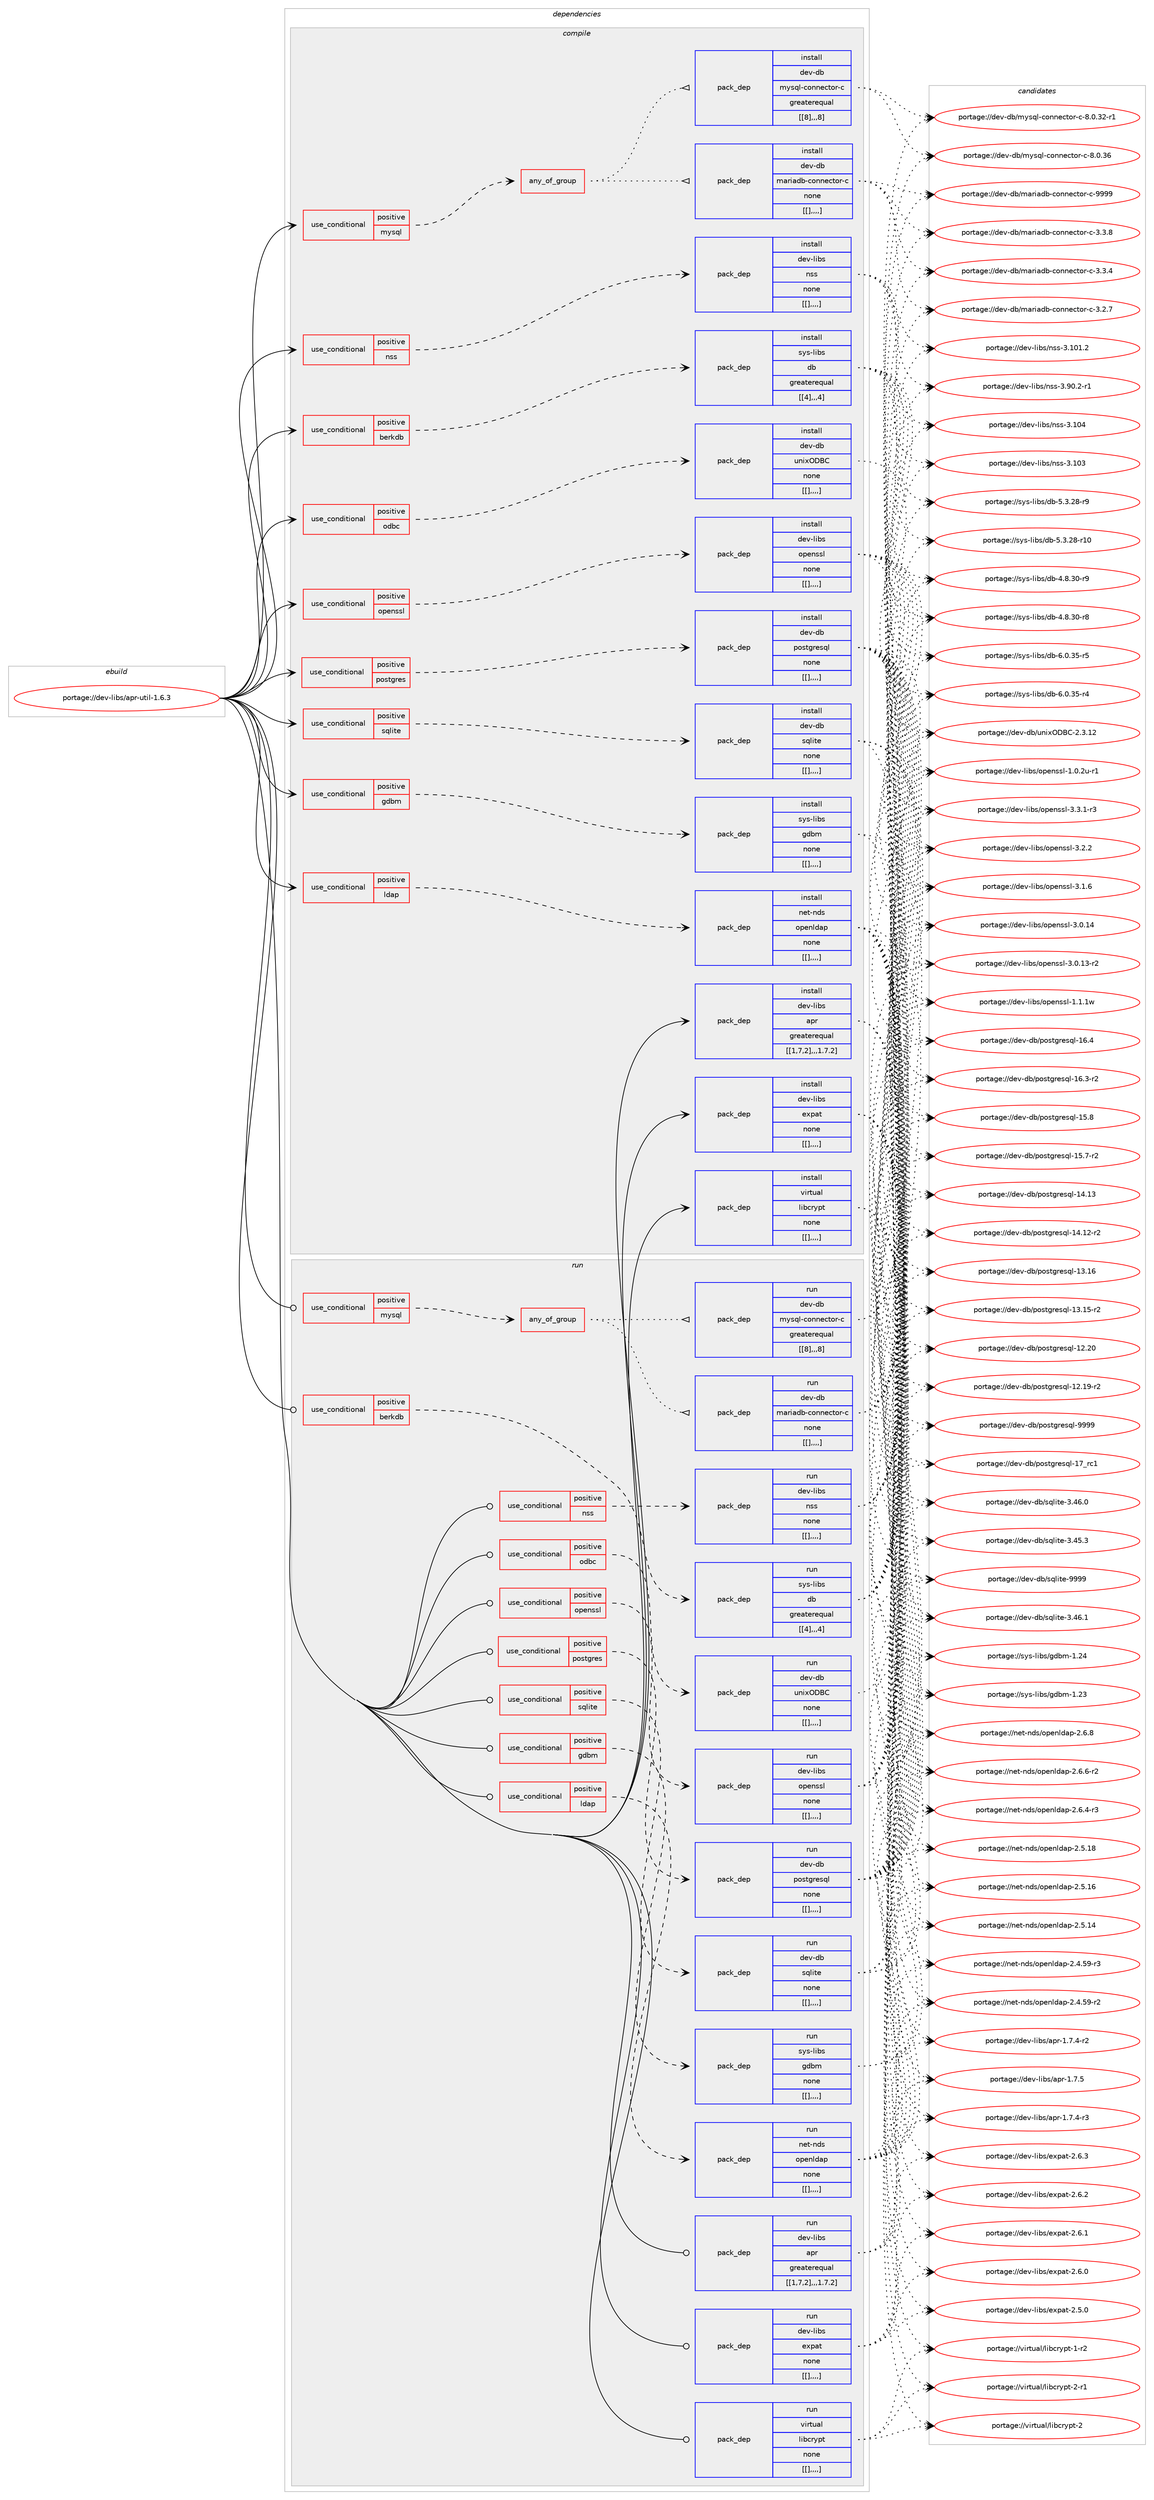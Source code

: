 digraph prolog {

# *************
# Graph options
# *************

newrank=true;
concentrate=true;
compound=true;
graph [rankdir=LR,fontname=Helvetica,fontsize=10,ranksep=1.5];#, ranksep=2.5, nodesep=0.2];
edge  [arrowhead=vee];
node  [fontname=Helvetica,fontsize=10];

# **********
# The ebuild
# **********

subgraph cluster_leftcol {
color=gray;
label=<<i>ebuild</i>>;
id [label="portage://dev-libs/apr-util-1.6.3", color=red, width=4, href="../dev-libs/apr-util-1.6.3.svg"];
}

# ****************
# The dependencies
# ****************

subgraph cluster_midcol {
color=gray;
label=<<i>dependencies</i>>;
subgraph cluster_compile {
fillcolor="#eeeeee";
style=filled;
label=<<i>compile</i>>;
subgraph cond26027 {
dependency106868 [label=<<TABLE BORDER="0" CELLBORDER="1" CELLSPACING="0" CELLPADDING="4"><TR><TD ROWSPAN="3" CELLPADDING="10">use_conditional</TD></TR><TR><TD>positive</TD></TR><TR><TD>berkdb</TD></TR></TABLE>>, shape=none, color=red];
subgraph pack79723 {
dependency106869 [label=<<TABLE BORDER="0" CELLBORDER="1" CELLSPACING="0" CELLPADDING="4" WIDTH="220"><TR><TD ROWSPAN="6" CELLPADDING="30">pack_dep</TD></TR><TR><TD WIDTH="110">install</TD></TR><TR><TD>sys-libs</TD></TR><TR><TD>db</TD></TR><TR><TD>greaterequal</TD></TR><TR><TD>[[4],,,4]</TD></TR></TABLE>>, shape=none, color=blue];
}
dependency106868:e -> dependency106869:w [weight=20,style="dashed",arrowhead="vee"];
}
id:e -> dependency106868:w [weight=20,style="solid",arrowhead="vee"];
subgraph cond26028 {
dependency106870 [label=<<TABLE BORDER="0" CELLBORDER="1" CELLSPACING="0" CELLPADDING="4"><TR><TD ROWSPAN="3" CELLPADDING="10">use_conditional</TD></TR><TR><TD>positive</TD></TR><TR><TD>gdbm</TD></TR></TABLE>>, shape=none, color=red];
subgraph pack79724 {
dependency106871 [label=<<TABLE BORDER="0" CELLBORDER="1" CELLSPACING="0" CELLPADDING="4" WIDTH="220"><TR><TD ROWSPAN="6" CELLPADDING="30">pack_dep</TD></TR><TR><TD WIDTH="110">install</TD></TR><TR><TD>sys-libs</TD></TR><TR><TD>gdbm</TD></TR><TR><TD>none</TD></TR><TR><TD>[[],,,,]</TD></TR></TABLE>>, shape=none, color=blue];
}
dependency106870:e -> dependency106871:w [weight=20,style="dashed",arrowhead="vee"];
}
id:e -> dependency106870:w [weight=20,style="solid",arrowhead="vee"];
subgraph cond26029 {
dependency106872 [label=<<TABLE BORDER="0" CELLBORDER="1" CELLSPACING="0" CELLPADDING="4"><TR><TD ROWSPAN="3" CELLPADDING="10">use_conditional</TD></TR><TR><TD>positive</TD></TR><TR><TD>ldap</TD></TR></TABLE>>, shape=none, color=red];
subgraph pack79725 {
dependency106873 [label=<<TABLE BORDER="0" CELLBORDER="1" CELLSPACING="0" CELLPADDING="4" WIDTH="220"><TR><TD ROWSPAN="6" CELLPADDING="30">pack_dep</TD></TR><TR><TD WIDTH="110">install</TD></TR><TR><TD>net-nds</TD></TR><TR><TD>openldap</TD></TR><TR><TD>none</TD></TR><TR><TD>[[],,,,]</TD></TR></TABLE>>, shape=none, color=blue];
}
dependency106872:e -> dependency106873:w [weight=20,style="dashed",arrowhead="vee"];
}
id:e -> dependency106872:w [weight=20,style="solid",arrowhead="vee"];
subgraph cond26030 {
dependency106874 [label=<<TABLE BORDER="0" CELLBORDER="1" CELLSPACING="0" CELLPADDING="4"><TR><TD ROWSPAN="3" CELLPADDING="10">use_conditional</TD></TR><TR><TD>positive</TD></TR><TR><TD>mysql</TD></TR></TABLE>>, shape=none, color=red];
subgraph any978 {
dependency106875 [label=<<TABLE BORDER="0" CELLBORDER="1" CELLSPACING="0" CELLPADDING="4"><TR><TD CELLPADDING="10">any_of_group</TD></TR></TABLE>>, shape=none, color=red];subgraph pack79726 {
dependency106876 [label=<<TABLE BORDER="0" CELLBORDER="1" CELLSPACING="0" CELLPADDING="4" WIDTH="220"><TR><TD ROWSPAN="6" CELLPADDING="30">pack_dep</TD></TR><TR><TD WIDTH="110">install</TD></TR><TR><TD>dev-db</TD></TR><TR><TD>mariadb-connector-c</TD></TR><TR><TD>none</TD></TR><TR><TD>[[],,,,]</TD></TR></TABLE>>, shape=none, color=blue];
}
dependency106875:e -> dependency106876:w [weight=20,style="dotted",arrowhead="oinv"];
subgraph pack79727 {
dependency106877 [label=<<TABLE BORDER="0" CELLBORDER="1" CELLSPACING="0" CELLPADDING="4" WIDTH="220"><TR><TD ROWSPAN="6" CELLPADDING="30">pack_dep</TD></TR><TR><TD WIDTH="110">install</TD></TR><TR><TD>dev-db</TD></TR><TR><TD>mysql-connector-c</TD></TR><TR><TD>greaterequal</TD></TR><TR><TD>[[8],,,8]</TD></TR></TABLE>>, shape=none, color=blue];
}
dependency106875:e -> dependency106877:w [weight=20,style="dotted",arrowhead="oinv"];
}
dependency106874:e -> dependency106875:w [weight=20,style="dashed",arrowhead="vee"];
}
id:e -> dependency106874:w [weight=20,style="solid",arrowhead="vee"];
subgraph cond26031 {
dependency106878 [label=<<TABLE BORDER="0" CELLBORDER="1" CELLSPACING="0" CELLPADDING="4"><TR><TD ROWSPAN="3" CELLPADDING="10">use_conditional</TD></TR><TR><TD>positive</TD></TR><TR><TD>nss</TD></TR></TABLE>>, shape=none, color=red];
subgraph pack79728 {
dependency106879 [label=<<TABLE BORDER="0" CELLBORDER="1" CELLSPACING="0" CELLPADDING="4" WIDTH="220"><TR><TD ROWSPAN="6" CELLPADDING="30">pack_dep</TD></TR><TR><TD WIDTH="110">install</TD></TR><TR><TD>dev-libs</TD></TR><TR><TD>nss</TD></TR><TR><TD>none</TD></TR><TR><TD>[[],,,,]</TD></TR></TABLE>>, shape=none, color=blue];
}
dependency106878:e -> dependency106879:w [weight=20,style="dashed",arrowhead="vee"];
}
id:e -> dependency106878:w [weight=20,style="solid",arrowhead="vee"];
subgraph cond26032 {
dependency106880 [label=<<TABLE BORDER="0" CELLBORDER="1" CELLSPACING="0" CELLPADDING="4"><TR><TD ROWSPAN="3" CELLPADDING="10">use_conditional</TD></TR><TR><TD>positive</TD></TR><TR><TD>odbc</TD></TR></TABLE>>, shape=none, color=red];
subgraph pack79729 {
dependency106881 [label=<<TABLE BORDER="0" CELLBORDER="1" CELLSPACING="0" CELLPADDING="4" WIDTH="220"><TR><TD ROWSPAN="6" CELLPADDING="30">pack_dep</TD></TR><TR><TD WIDTH="110">install</TD></TR><TR><TD>dev-db</TD></TR><TR><TD>unixODBC</TD></TR><TR><TD>none</TD></TR><TR><TD>[[],,,,]</TD></TR></TABLE>>, shape=none, color=blue];
}
dependency106880:e -> dependency106881:w [weight=20,style="dashed",arrowhead="vee"];
}
id:e -> dependency106880:w [weight=20,style="solid",arrowhead="vee"];
subgraph cond26033 {
dependency106882 [label=<<TABLE BORDER="0" CELLBORDER="1" CELLSPACING="0" CELLPADDING="4"><TR><TD ROWSPAN="3" CELLPADDING="10">use_conditional</TD></TR><TR><TD>positive</TD></TR><TR><TD>openssl</TD></TR></TABLE>>, shape=none, color=red];
subgraph pack79730 {
dependency106883 [label=<<TABLE BORDER="0" CELLBORDER="1" CELLSPACING="0" CELLPADDING="4" WIDTH="220"><TR><TD ROWSPAN="6" CELLPADDING="30">pack_dep</TD></TR><TR><TD WIDTH="110">install</TD></TR><TR><TD>dev-libs</TD></TR><TR><TD>openssl</TD></TR><TR><TD>none</TD></TR><TR><TD>[[],,,,]</TD></TR></TABLE>>, shape=none, color=blue];
}
dependency106882:e -> dependency106883:w [weight=20,style="dashed",arrowhead="vee"];
}
id:e -> dependency106882:w [weight=20,style="solid",arrowhead="vee"];
subgraph cond26034 {
dependency106884 [label=<<TABLE BORDER="0" CELLBORDER="1" CELLSPACING="0" CELLPADDING="4"><TR><TD ROWSPAN="3" CELLPADDING="10">use_conditional</TD></TR><TR><TD>positive</TD></TR><TR><TD>postgres</TD></TR></TABLE>>, shape=none, color=red];
subgraph pack79731 {
dependency106885 [label=<<TABLE BORDER="0" CELLBORDER="1" CELLSPACING="0" CELLPADDING="4" WIDTH="220"><TR><TD ROWSPAN="6" CELLPADDING="30">pack_dep</TD></TR><TR><TD WIDTH="110">install</TD></TR><TR><TD>dev-db</TD></TR><TR><TD>postgresql</TD></TR><TR><TD>none</TD></TR><TR><TD>[[],,,,]</TD></TR></TABLE>>, shape=none, color=blue];
}
dependency106884:e -> dependency106885:w [weight=20,style="dashed",arrowhead="vee"];
}
id:e -> dependency106884:w [weight=20,style="solid",arrowhead="vee"];
subgraph cond26035 {
dependency106886 [label=<<TABLE BORDER="0" CELLBORDER="1" CELLSPACING="0" CELLPADDING="4"><TR><TD ROWSPAN="3" CELLPADDING="10">use_conditional</TD></TR><TR><TD>positive</TD></TR><TR><TD>sqlite</TD></TR></TABLE>>, shape=none, color=red];
subgraph pack79732 {
dependency106887 [label=<<TABLE BORDER="0" CELLBORDER="1" CELLSPACING="0" CELLPADDING="4" WIDTH="220"><TR><TD ROWSPAN="6" CELLPADDING="30">pack_dep</TD></TR><TR><TD WIDTH="110">install</TD></TR><TR><TD>dev-db</TD></TR><TR><TD>sqlite</TD></TR><TR><TD>none</TD></TR><TR><TD>[[],,,,]</TD></TR></TABLE>>, shape=none, color=blue];
}
dependency106886:e -> dependency106887:w [weight=20,style="dashed",arrowhead="vee"];
}
id:e -> dependency106886:w [weight=20,style="solid",arrowhead="vee"];
subgraph pack79733 {
dependency106888 [label=<<TABLE BORDER="0" CELLBORDER="1" CELLSPACING="0" CELLPADDING="4" WIDTH="220"><TR><TD ROWSPAN="6" CELLPADDING="30">pack_dep</TD></TR><TR><TD WIDTH="110">install</TD></TR><TR><TD>dev-libs</TD></TR><TR><TD>apr</TD></TR><TR><TD>greaterequal</TD></TR><TR><TD>[[1,7,2],,,1.7.2]</TD></TR></TABLE>>, shape=none, color=blue];
}
id:e -> dependency106888:w [weight=20,style="solid",arrowhead="vee"];
subgraph pack79734 {
dependency106889 [label=<<TABLE BORDER="0" CELLBORDER="1" CELLSPACING="0" CELLPADDING="4" WIDTH="220"><TR><TD ROWSPAN="6" CELLPADDING="30">pack_dep</TD></TR><TR><TD WIDTH="110">install</TD></TR><TR><TD>dev-libs</TD></TR><TR><TD>expat</TD></TR><TR><TD>none</TD></TR><TR><TD>[[],,,,]</TD></TR></TABLE>>, shape=none, color=blue];
}
id:e -> dependency106889:w [weight=20,style="solid",arrowhead="vee"];
subgraph pack79735 {
dependency106890 [label=<<TABLE BORDER="0" CELLBORDER="1" CELLSPACING="0" CELLPADDING="4" WIDTH="220"><TR><TD ROWSPAN="6" CELLPADDING="30">pack_dep</TD></TR><TR><TD WIDTH="110">install</TD></TR><TR><TD>virtual</TD></TR><TR><TD>libcrypt</TD></TR><TR><TD>none</TD></TR><TR><TD>[[],,,,]</TD></TR></TABLE>>, shape=none, color=blue];
}
id:e -> dependency106890:w [weight=20,style="solid",arrowhead="vee"];
}
subgraph cluster_compileandrun {
fillcolor="#eeeeee";
style=filled;
label=<<i>compile and run</i>>;
}
subgraph cluster_run {
fillcolor="#eeeeee";
style=filled;
label=<<i>run</i>>;
subgraph cond26036 {
dependency106891 [label=<<TABLE BORDER="0" CELLBORDER="1" CELLSPACING="0" CELLPADDING="4"><TR><TD ROWSPAN="3" CELLPADDING="10">use_conditional</TD></TR><TR><TD>positive</TD></TR><TR><TD>berkdb</TD></TR></TABLE>>, shape=none, color=red];
subgraph pack79736 {
dependency106892 [label=<<TABLE BORDER="0" CELLBORDER="1" CELLSPACING="0" CELLPADDING="4" WIDTH="220"><TR><TD ROWSPAN="6" CELLPADDING="30">pack_dep</TD></TR><TR><TD WIDTH="110">run</TD></TR><TR><TD>sys-libs</TD></TR><TR><TD>db</TD></TR><TR><TD>greaterequal</TD></TR><TR><TD>[[4],,,4]</TD></TR></TABLE>>, shape=none, color=blue];
}
dependency106891:e -> dependency106892:w [weight=20,style="dashed",arrowhead="vee"];
}
id:e -> dependency106891:w [weight=20,style="solid",arrowhead="odot"];
subgraph cond26037 {
dependency106893 [label=<<TABLE BORDER="0" CELLBORDER="1" CELLSPACING="0" CELLPADDING="4"><TR><TD ROWSPAN="3" CELLPADDING="10">use_conditional</TD></TR><TR><TD>positive</TD></TR><TR><TD>gdbm</TD></TR></TABLE>>, shape=none, color=red];
subgraph pack79737 {
dependency106894 [label=<<TABLE BORDER="0" CELLBORDER="1" CELLSPACING="0" CELLPADDING="4" WIDTH="220"><TR><TD ROWSPAN="6" CELLPADDING="30">pack_dep</TD></TR><TR><TD WIDTH="110">run</TD></TR><TR><TD>sys-libs</TD></TR><TR><TD>gdbm</TD></TR><TR><TD>none</TD></TR><TR><TD>[[],,,,]</TD></TR></TABLE>>, shape=none, color=blue];
}
dependency106893:e -> dependency106894:w [weight=20,style="dashed",arrowhead="vee"];
}
id:e -> dependency106893:w [weight=20,style="solid",arrowhead="odot"];
subgraph cond26038 {
dependency106895 [label=<<TABLE BORDER="0" CELLBORDER="1" CELLSPACING="0" CELLPADDING="4"><TR><TD ROWSPAN="3" CELLPADDING="10">use_conditional</TD></TR><TR><TD>positive</TD></TR><TR><TD>ldap</TD></TR></TABLE>>, shape=none, color=red];
subgraph pack79738 {
dependency106896 [label=<<TABLE BORDER="0" CELLBORDER="1" CELLSPACING="0" CELLPADDING="4" WIDTH="220"><TR><TD ROWSPAN="6" CELLPADDING="30">pack_dep</TD></TR><TR><TD WIDTH="110">run</TD></TR><TR><TD>net-nds</TD></TR><TR><TD>openldap</TD></TR><TR><TD>none</TD></TR><TR><TD>[[],,,,]</TD></TR></TABLE>>, shape=none, color=blue];
}
dependency106895:e -> dependency106896:w [weight=20,style="dashed",arrowhead="vee"];
}
id:e -> dependency106895:w [weight=20,style="solid",arrowhead="odot"];
subgraph cond26039 {
dependency106897 [label=<<TABLE BORDER="0" CELLBORDER="1" CELLSPACING="0" CELLPADDING="4"><TR><TD ROWSPAN="3" CELLPADDING="10">use_conditional</TD></TR><TR><TD>positive</TD></TR><TR><TD>mysql</TD></TR></TABLE>>, shape=none, color=red];
subgraph any979 {
dependency106898 [label=<<TABLE BORDER="0" CELLBORDER="1" CELLSPACING="0" CELLPADDING="4"><TR><TD CELLPADDING="10">any_of_group</TD></TR></TABLE>>, shape=none, color=red];subgraph pack79739 {
dependency106899 [label=<<TABLE BORDER="0" CELLBORDER="1" CELLSPACING="0" CELLPADDING="4" WIDTH="220"><TR><TD ROWSPAN="6" CELLPADDING="30">pack_dep</TD></TR><TR><TD WIDTH="110">run</TD></TR><TR><TD>dev-db</TD></TR><TR><TD>mariadb-connector-c</TD></TR><TR><TD>none</TD></TR><TR><TD>[[],,,,]</TD></TR></TABLE>>, shape=none, color=blue];
}
dependency106898:e -> dependency106899:w [weight=20,style="dotted",arrowhead="oinv"];
subgraph pack79740 {
dependency106900 [label=<<TABLE BORDER="0" CELLBORDER="1" CELLSPACING="0" CELLPADDING="4" WIDTH="220"><TR><TD ROWSPAN="6" CELLPADDING="30">pack_dep</TD></TR><TR><TD WIDTH="110">run</TD></TR><TR><TD>dev-db</TD></TR><TR><TD>mysql-connector-c</TD></TR><TR><TD>greaterequal</TD></TR><TR><TD>[[8],,,8]</TD></TR></TABLE>>, shape=none, color=blue];
}
dependency106898:e -> dependency106900:w [weight=20,style="dotted",arrowhead="oinv"];
}
dependency106897:e -> dependency106898:w [weight=20,style="dashed",arrowhead="vee"];
}
id:e -> dependency106897:w [weight=20,style="solid",arrowhead="odot"];
subgraph cond26040 {
dependency106901 [label=<<TABLE BORDER="0" CELLBORDER="1" CELLSPACING="0" CELLPADDING="4"><TR><TD ROWSPAN="3" CELLPADDING="10">use_conditional</TD></TR><TR><TD>positive</TD></TR><TR><TD>nss</TD></TR></TABLE>>, shape=none, color=red];
subgraph pack79741 {
dependency106902 [label=<<TABLE BORDER="0" CELLBORDER="1" CELLSPACING="0" CELLPADDING="4" WIDTH="220"><TR><TD ROWSPAN="6" CELLPADDING="30">pack_dep</TD></TR><TR><TD WIDTH="110">run</TD></TR><TR><TD>dev-libs</TD></TR><TR><TD>nss</TD></TR><TR><TD>none</TD></TR><TR><TD>[[],,,,]</TD></TR></TABLE>>, shape=none, color=blue];
}
dependency106901:e -> dependency106902:w [weight=20,style="dashed",arrowhead="vee"];
}
id:e -> dependency106901:w [weight=20,style="solid",arrowhead="odot"];
subgraph cond26041 {
dependency106903 [label=<<TABLE BORDER="0" CELLBORDER="1" CELLSPACING="0" CELLPADDING="4"><TR><TD ROWSPAN="3" CELLPADDING="10">use_conditional</TD></TR><TR><TD>positive</TD></TR><TR><TD>odbc</TD></TR></TABLE>>, shape=none, color=red];
subgraph pack79742 {
dependency106904 [label=<<TABLE BORDER="0" CELLBORDER="1" CELLSPACING="0" CELLPADDING="4" WIDTH="220"><TR><TD ROWSPAN="6" CELLPADDING="30">pack_dep</TD></TR><TR><TD WIDTH="110">run</TD></TR><TR><TD>dev-db</TD></TR><TR><TD>unixODBC</TD></TR><TR><TD>none</TD></TR><TR><TD>[[],,,,]</TD></TR></TABLE>>, shape=none, color=blue];
}
dependency106903:e -> dependency106904:w [weight=20,style="dashed",arrowhead="vee"];
}
id:e -> dependency106903:w [weight=20,style="solid",arrowhead="odot"];
subgraph cond26042 {
dependency106905 [label=<<TABLE BORDER="0" CELLBORDER="1" CELLSPACING="0" CELLPADDING="4"><TR><TD ROWSPAN="3" CELLPADDING="10">use_conditional</TD></TR><TR><TD>positive</TD></TR><TR><TD>openssl</TD></TR></TABLE>>, shape=none, color=red];
subgraph pack79743 {
dependency106906 [label=<<TABLE BORDER="0" CELLBORDER="1" CELLSPACING="0" CELLPADDING="4" WIDTH="220"><TR><TD ROWSPAN="6" CELLPADDING="30">pack_dep</TD></TR><TR><TD WIDTH="110">run</TD></TR><TR><TD>dev-libs</TD></TR><TR><TD>openssl</TD></TR><TR><TD>none</TD></TR><TR><TD>[[],,,,]</TD></TR></TABLE>>, shape=none, color=blue];
}
dependency106905:e -> dependency106906:w [weight=20,style="dashed",arrowhead="vee"];
}
id:e -> dependency106905:w [weight=20,style="solid",arrowhead="odot"];
subgraph cond26043 {
dependency106907 [label=<<TABLE BORDER="0" CELLBORDER="1" CELLSPACING="0" CELLPADDING="4"><TR><TD ROWSPAN="3" CELLPADDING="10">use_conditional</TD></TR><TR><TD>positive</TD></TR><TR><TD>postgres</TD></TR></TABLE>>, shape=none, color=red];
subgraph pack79744 {
dependency106908 [label=<<TABLE BORDER="0" CELLBORDER="1" CELLSPACING="0" CELLPADDING="4" WIDTH="220"><TR><TD ROWSPAN="6" CELLPADDING="30">pack_dep</TD></TR><TR><TD WIDTH="110">run</TD></TR><TR><TD>dev-db</TD></TR><TR><TD>postgresql</TD></TR><TR><TD>none</TD></TR><TR><TD>[[],,,,]</TD></TR></TABLE>>, shape=none, color=blue];
}
dependency106907:e -> dependency106908:w [weight=20,style="dashed",arrowhead="vee"];
}
id:e -> dependency106907:w [weight=20,style="solid",arrowhead="odot"];
subgraph cond26044 {
dependency106909 [label=<<TABLE BORDER="0" CELLBORDER="1" CELLSPACING="0" CELLPADDING="4"><TR><TD ROWSPAN="3" CELLPADDING="10">use_conditional</TD></TR><TR><TD>positive</TD></TR><TR><TD>sqlite</TD></TR></TABLE>>, shape=none, color=red];
subgraph pack79745 {
dependency106910 [label=<<TABLE BORDER="0" CELLBORDER="1" CELLSPACING="0" CELLPADDING="4" WIDTH="220"><TR><TD ROWSPAN="6" CELLPADDING="30">pack_dep</TD></TR><TR><TD WIDTH="110">run</TD></TR><TR><TD>dev-db</TD></TR><TR><TD>sqlite</TD></TR><TR><TD>none</TD></TR><TR><TD>[[],,,,]</TD></TR></TABLE>>, shape=none, color=blue];
}
dependency106909:e -> dependency106910:w [weight=20,style="dashed",arrowhead="vee"];
}
id:e -> dependency106909:w [weight=20,style="solid",arrowhead="odot"];
subgraph pack79746 {
dependency106911 [label=<<TABLE BORDER="0" CELLBORDER="1" CELLSPACING="0" CELLPADDING="4" WIDTH="220"><TR><TD ROWSPAN="6" CELLPADDING="30">pack_dep</TD></TR><TR><TD WIDTH="110">run</TD></TR><TR><TD>dev-libs</TD></TR><TR><TD>apr</TD></TR><TR><TD>greaterequal</TD></TR><TR><TD>[[1,7,2],,,1.7.2]</TD></TR></TABLE>>, shape=none, color=blue];
}
id:e -> dependency106911:w [weight=20,style="solid",arrowhead="odot"];
subgraph pack79747 {
dependency106912 [label=<<TABLE BORDER="0" CELLBORDER="1" CELLSPACING="0" CELLPADDING="4" WIDTH="220"><TR><TD ROWSPAN="6" CELLPADDING="30">pack_dep</TD></TR><TR><TD WIDTH="110">run</TD></TR><TR><TD>dev-libs</TD></TR><TR><TD>expat</TD></TR><TR><TD>none</TD></TR><TR><TD>[[],,,,]</TD></TR></TABLE>>, shape=none, color=blue];
}
id:e -> dependency106912:w [weight=20,style="solid",arrowhead="odot"];
subgraph pack79748 {
dependency106913 [label=<<TABLE BORDER="0" CELLBORDER="1" CELLSPACING="0" CELLPADDING="4" WIDTH="220"><TR><TD ROWSPAN="6" CELLPADDING="30">pack_dep</TD></TR><TR><TD WIDTH="110">run</TD></TR><TR><TD>virtual</TD></TR><TR><TD>libcrypt</TD></TR><TR><TD>none</TD></TR><TR><TD>[[],,,,]</TD></TR></TABLE>>, shape=none, color=blue];
}
id:e -> dependency106913:w [weight=20,style="solid",arrowhead="odot"];
}
}

# **************
# The candidates
# **************

subgraph cluster_choices {
rank=same;
color=gray;
label=<<i>candidates</i>>;

subgraph choice79723 {
color=black;
nodesep=1;
choice11512111545108105981154710098455446484651534511453 [label="portage://sys-libs/db-6.0.35-r5", color=red, width=4,href="../sys-libs/db-6.0.35-r5.svg"];
choice11512111545108105981154710098455446484651534511452 [label="portage://sys-libs/db-6.0.35-r4", color=red, width=4,href="../sys-libs/db-6.0.35-r4.svg"];
choice11512111545108105981154710098455346514650564511457 [label="portage://sys-libs/db-5.3.28-r9", color=red, width=4,href="../sys-libs/db-5.3.28-r9.svg"];
choice1151211154510810598115471009845534651465056451144948 [label="portage://sys-libs/db-5.3.28-r10", color=red, width=4,href="../sys-libs/db-5.3.28-r10.svg"];
choice11512111545108105981154710098455246564651484511457 [label="portage://sys-libs/db-4.8.30-r9", color=red, width=4,href="../sys-libs/db-4.8.30-r9.svg"];
choice11512111545108105981154710098455246564651484511456 [label="portage://sys-libs/db-4.8.30-r8", color=red, width=4,href="../sys-libs/db-4.8.30-r8.svg"];
dependency106869:e -> choice11512111545108105981154710098455446484651534511453:w [style=dotted,weight="100"];
dependency106869:e -> choice11512111545108105981154710098455446484651534511452:w [style=dotted,weight="100"];
dependency106869:e -> choice11512111545108105981154710098455346514650564511457:w [style=dotted,weight="100"];
dependency106869:e -> choice1151211154510810598115471009845534651465056451144948:w [style=dotted,weight="100"];
dependency106869:e -> choice11512111545108105981154710098455246564651484511457:w [style=dotted,weight="100"];
dependency106869:e -> choice11512111545108105981154710098455246564651484511456:w [style=dotted,weight="100"];
}
subgraph choice79724 {
color=black;
nodesep=1;
choice115121115451081059811547103100981094549465052 [label="portage://sys-libs/gdbm-1.24", color=red, width=4,href="../sys-libs/gdbm-1.24.svg"];
choice115121115451081059811547103100981094549465051 [label="portage://sys-libs/gdbm-1.23", color=red, width=4,href="../sys-libs/gdbm-1.23.svg"];
dependency106871:e -> choice115121115451081059811547103100981094549465052:w [style=dotted,weight="100"];
dependency106871:e -> choice115121115451081059811547103100981094549465051:w [style=dotted,weight="100"];
}
subgraph choice79725 {
color=black;
nodesep=1;
choice110101116451101001154711111210111010810097112455046544656 [label="portage://net-nds/openldap-2.6.8", color=red, width=4,href="../net-nds/openldap-2.6.8.svg"];
choice1101011164511010011547111112101110108100971124550465446544511450 [label="portage://net-nds/openldap-2.6.6-r2", color=red, width=4,href="../net-nds/openldap-2.6.6-r2.svg"];
choice1101011164511010011547111112101110108100971124550465446524511451 [label="portage://net-nds/openldap-2.6.4-r3", color=red, width=4,href="../net-nds/openldap-2.6.4-r3.svg"];
choice11010111645110100115471111121011101081009711245504653464956 [label="portage://net-nds/openldap-2.5.18", color=red, width=4,href="../net-nds/openldap-2.5.18.svg"];
choice11010111645110100115471111121011101081009711245504653464954 [label="portage://net-nds/openldap-2.5.16", color=red, width=4,href="../net-nds/openldap-2.5.16.svg"];
choice11010111645110100115471111121011101081009711245504653464952 [label="portage://net-nds/openldap-2.5.14", color=red, width=4,href="../net-nds/openldap-2.5.14.svg"];
choice110101116451101001154711111210111010810097112455046524653574511451 [label="portage://net-nds/openldap-2.4.59-r3", color=red, width=4,href="../net-nds/openldap-2.4.59-r3.svg"];
choice110101116451101001154711111210111010810097112455046524653574511450 [label="portage://net-nds/openldap-2.4.59-r2", color=red, width=4,href="../net-nds/openldap-2.4.59-r2.svg"];
dependency106873:e -> choice110101116451101001154711111210111010810097112455046544656:w [style=dotted,weight="100"];
dependency106873:e -> choice1101011164511010011547111112101110108100971124550465446544511450:w [style=dotted,weight="100"];
dependency106873:e -> choice1101011164511010011547111112101110108100971124550465446524511451:w [style=dotted,weight="100"];
dependency106873:e -> choice11010111645110100115471111121011101081009711245504653464956:w [style=dotted,weight="100"];
dependency106873:e -> choice11010111645110100115471111121011101081009711245504653464954:w [style=dotted,weight="100"];
dependency106873:e -> choice11010111645110100115471111121011101081009711245504653464952:w [style=dotted,weight="100"];
dependency106873:e -> choice110101116451101001154711111210111010810097112455046524653574511451:w [style=dotted,weight="100"];
dependency106873:e -> choice110101116451101001154711111210111010810097112455046524653574511450:w [style=dotted,weight="100"];
}
subgraph choice79726 {
color=black;
nodesep=1;
choice10010111845100984710997114105971009845991111101101019911611111445994557575757 [label="portage://dev-db/mariadb-connector-c-9999", color=red, width=4,href="../dev-db/mariadb-connector-c-9999.svg"];
choice1001011184510098471099711410597100984599111110110101991161111144599455146514656 [label="portage://dev-db/mariadb-connector-c-3.3.8", color=red, width=4,href="../dev-db/mariadb-connector-c-3.3.8.svg"];
choice1001011184510098471099711410597100984599111110110101991161111144599455146514652 [label="portage://dev-db/mariadb-connector-c-3.3.4", color=red, width=4,href="../dev-db/mariadb-connector-c-3.3.4.svg"];
choice1001011184510098471099711410597100984599111110110101991161111144599455146504655 [label="portage://dev-db/mariadb-connector-c-3.2.7", color=red, width=4,href="../dev-db/mariadb-connector-c-3.2.7.svg"];
dependency106876:e -> choice10010111845100984710997114105971009845991111101101019911611111445994557575757:w [style=dotted,weight="100"];
dependency106876:e -> choice1001011184510098471099711410597100984599111110110101991161111144599455146514656:w [style=dotted,weight="100"];
dependency106876:e -> choice1001011184510098471099711410597100984599111110110101991161111144599455146514652:w [style=dotted,weight="100"];
dependency106876:e -> choice1001011184510098471099711410597100984599111110110101991161111144599455146504655:w [style=dotted,weight="100"];
}
subgraph choice79727 {
color=black;
nodesep=1;
choice100101118451009847109121115113108459911111011010199116111114459945564648465154 [label="portage://dev-db/mysql-connector-c-8.0.36", color=red, width=4,href="../dev-db/mysql-connector-c-8.0.36.svg"];
choice1001011184510098471091211151131084599111110110101991161111144599455646484651504511449 [label="portage://dev-db/mysql-connector-c-8.0.32-r1", color=red, width=4,href="../dev-db/mysql-connector-c-8.0.32-r1.svg"];
dependency106877:e -> choice100101118451009847109121115113108459911111011010199116111114459945564648465154:w [style=dotted,weight="100"];
dependency106877:e -> choice1001011184510098471091211151131084599111110110101991161111144599455646484651504511449:w [style=dotted,weight="100"];
}
subgraph choice79728 {
color=black;
nodesep=1;
choice100101118451081059811547110115115455146494852 [label="portage://dev-libs/nss-3.104", color=red, width=4,href="../dev-libs/nss-3.104.svg"];
choice100101118451081059811547110115115455146494851 [label="portage://dev-libs/nss-3.103", color=red, width=4,href="../dev-libs/nss-3.103.svg"];
choice1001011184510810598115471101151154551464948494650 [label="portage://dev-libs/nss-3.101.2", color=red, width=4,href="../dev-libs/nss-3.101.2.svg"];
choice100101118451081059811547110115115455146574846504511449 [label="portage://dev-libs/nss-3.90.2-r1", color=red, width=4,href="../dev-libs/nss-3.90.2-r1.svg"];
dependency106879:e -> choice100101118451081059811547110115115455146494852:w [style=dotted,weight="100"];
dependency106879:e -> choice100101118451081059811547110115115455146494851:w [style=dotted,weight="100"];
dependency106879:e -> choice1001011184510810598115471101151154551464948494650:w [style=dotted,weight="100"];
dependency106879:e -> choice100101118451081059811547110115115455146574846504511449:w [style=dotted,weight="100"];
}
subgraph choice79729 {
color=black;
nodesep=1;
choice1001011184510098471171101051207968666745504651464950 [label="portage://dev-db/unixODBC-2.3.12", color=red, width=4,href="../dev-db/unixODBC-2.3.12.svg"];
dependency106881:e -> choice1001011184510098471171101051207968666745504651464950:w [style=dotted,weight="100"];
}
subgraph choice79730 {
color=black;
nodesep=1;
choice1001011184510810598115471111121011101151151084551465146494511451 [label="portage://dev-libs/openssl-3.3.1-r3", color=red, width=4,href="../dev-libs/openssl-3.3.1-r3.svg"];
choice100101118451081059811547111112101110115115108455146504650 [label="portage://dev-libs/openssl-3.2.2", color=red, width=4,href="../dev-libs/openssl-3.2.2.svg"];
choice100101118451081059811547111112101110115115108455146494654 [label="portage://dev-libs/openssl-3.1.6", color=red, width=4,href="../dev-libs/openssl-3.1.6.svg"];
choice10010111845108105981154711111210111011511510845514648464952 [label="portage://dev-libs/openssl-3.0.14", color=red, width=4,href="../dev-libs/openssl-3.0.14.svg"];
choice100101118451081059811547111112101110115115108455146484649514511450 [label="portage://dev-libs/openssl-3.0.13-r2", color=red, width=4,href="../dev-libs/openssl-3.0.13-r2.svg"];
choice100101118451081059811547111112101110115115108454946494649119 [label="portage://dev-libs/openssl-1.1.1w", color=red, width=4,href="../dev-libs/openssl-1.1.1w.svg"];
choice1001011184510810598115471111121011101151151084549464846501174511449 [label="portage://dev-libs/openssl-1.0.2u-r1", color=red, width=4,href="../dev-libs/openssl-1.0.2u-r1.svg"];
dependency106883:e -> choice1001011184510810598115471111121011101151151084551465146494511451:w [style=dotted,weight="100"];
dependency106883:e -> choice100101118451081059811547111112101110115115108455146504650:w [style=dotted,weight="100"];
dependency106883:e -> choice100101118451081059811547111112101110115115108455146494654:w [style=dotted,weight="100"];
dependency106883:e -> choice10010111845108105981154711111210111011511510845514648464952:w [style=dotted,weight="100"];
dependency106883:e -> choice100101118451081059811547111112101110115115108455146484649514511450:w [style=dotted,weight="100"];
dependency106883:e -> choice100101118451081059811547111112101110115115108454946494649119:w [style=dotted,weight="100"];
dependency106883:e -> choice1001011184510810598115471111121011101151151084549464846501174511449:w [style=dotted,weight="100"];
}
subgraph choice79731 {
color=black;
nodesep=1;
choice1001011184510098471121111151161031141011151131084557575757 [label="portage://dev-db/postgresql-9999", color=red, width=4,href="../dev-db/postgresql-9999.svg"];
choice100101118451009847112111115116103114101115113108454955951149949 [label="portage://dev-db/postgresql-17_rc1", color=red, width=4,href="../dev-db/postgresql-17_rc1.svg"];
choice1001011184510098471121111151161031141011151131084549544652 [label="portage://dev-db/postgresql-16.4", color=red, width=4,href="../dev-db/postgresql-16.4.svg"];
choice10010111845100984711211111511610311410111511310845495446514511450 [label="portage://dev-db/postgresql-16.3-r2", color=red, width=4,href="../dev-db/postgresql-16.3-r2.svg"];
choice1001011184510098471121111151161031141011151131084549534656 [label="portage://dev-db/postgresql-15.8", color=red, width=4,href="../dev-db/postgresql-15.8.svg"];
choice10010111845100984711211111511610311410111511310845495346554511450 [label="portage://dev-db/postgresql-15.7-r2", color=red, width=4,href="../dev-db/postgresql-15.7-r2.svg"];
choice100101118451009847112111115116103114101115113108454952464951 [label="portage://dev-db/postgresql-14.13", color=red, width=4,href="../dev-db/postgresql-14.13.svg"];
choice1001011184510098471121111151161031141011151131084549524649504511450 [label="portage://dev-db/postgresql-14.12-r2", color=red, width=4,href="../dev-db/postgresql-14.12-r2.svg"];
choice100101118451009847112111115116103114101115113108454951464954 [label="portage://dev-db/postgresql-13.16", color=red, width=4,href="../dev-db/postgresql-13.16.svg"];
choice1001011184510098471121111151161031141011151131084549514649534511450 [label="portage://dev-db/postgresql-13.15-r2", color=red, width=4,href="../dev-db/postgresql-13.15-r2.svg"];
choice100101118451009847112111115116103114101115113108454950465048 [label="portage://dev-db/postgresql-12.20", color=red, width=4,href="../dev-db/postgresql-12.20.svg"];
choice1001011184510098471121111151161031141011151131084549504649574511450 [label="portage://dev-db/postgresql-12.19-r2", color=red, width=4,href="../dev-db/postgresql-12.19-r2.svg"];
dependency106885:e -> choice1001011184510098471121111151161031141011151131084557575757:w [style=dotted,weight="100"];
dependency106885:e -> choice100101118451009847112111115116103114101115113108454955951149949:w [style=dotted,weight="100"];
dependency106885:e -> choice1001011184510098471121111151161031141011151131084549544652:w [style=dotted,weight="100"];
dependency106885:e -> choice10010111845100984711211111511610311410111511310845495446514511450:w [style=dotted,weight="100"];
dependency106885:e -> choice1001011184510098471121111151161031141011151131084549534656:w [style=dotted,weight="100"];
dependency106885:e -> choice10010111845100984711211111511610311410111511310845495346554511450:w [style=dotted,weight="100"];
dependency106885:e -> choice100101118451009847112111115116103114101115113108454952464951:w [style=dotted,weight="100"];
dependency106885:e -> choice1001011184510098471121111151161031141011151131084549524649504511450:w [style=dotted,weight="100"];
dependency106885:e -> choice100101118451009847112111115116103114101115113108454951464954:w [style=dotted,weight="100"];
dependency106885:e -> choice1001011184510098471121111151161031141011151131084549514649534511450:w [style=dotted,weight="100"];
dependency106885:e -> choice100101118451009847112111115116103114101115113108454950465048:w [style=dotted,weight="100"];
dependency106885:e -> choice1001011184510098471121111151161031141011151131084549504649574511450:w [style=dotted,weight="100"];
}
subgraph choice79732 {
color=black;
nodesep=1;
choice1001011184510098471151131081051161014557575757 [label="portage://dev-db/sqlite-9999", color=red, width=4,href="../dev-db/sqlite-9999.svg"];
choice10010111845100984711511310810511610145514652544649 [label="portage://dev-db/sqlite-3.46.1", color=red, width=4,href="../dev-db/sqlite-3.46.1.svg"];
choice10010111845100984711511310810511610145514652544648 [label="portage://dev-db/sqlite-3.46.0", color=red, width=4,href="../dev-db/sqlite-3.46.0.svg"];
choice10010111845100984711511310810511610145514652534651 [label="portage://dev-db/sqlite-3.45.3", color=red, width=4,href="../dev-db/sqlite-3.45.3.svg"];
dependency106887:e -> choice1001011184510098471151131081051161014557575757:w [style=dotted,weight="100"];
dependency106887:e -> choice10010111845100984711511310810511610145514652544649:w [style=dotted,weight="100"];
dependency106887:e -> choice10010111845100984711511310810511610145514652544648:w [style=dotted,weight="100"];
dependency106887:e -> choice10010111845100984711511310810511610145514652534651:w [style=dotted,weight="100"];
}
subgraph choice79733 {
color=black;
nodesep=1;
choice10010111845108105981154797112114454946554653 [label="portage://dev-libs/apr-1.7.5", color=red, width=4,href="../dev-libs/apr-1.7.5.svg"];
choice100101118451081059811547971121144549465546524511451 [label="portage://dev-libs/apr-1.7.4-r3", color=red, width=4,href="../dev-libs/apr-1.7.4-r3.svg"];
choice100101118451081059811547971121144549465546524511450 [label="portage://dev-libs/apr-1.7.4-r2", color=red, width=4,href="../dev-libs/apr-1.7.4-r2.svg"];
dependency106888:e -> choice10010111845108105981154797112114454946554653:w [style=dotted,weight="100"];
dependency106888:e -> choice100101118451081059811547971121144549465546524511451:w [style=dotted,weight="100"];
dependency106888:e -> choice100101118451081059811547971121144549465546524511450:w [style=dotted,weight="100"];
}
subgraph choice79734 {
color=black;
nodesep=1;
choice10010111845108105981154710112011297116455046544651 [label="portage://dev-libs/expat-2.6.3", color=red, width=4,href="../dev-libs/expat-2.6.3.svg"];
choice10010111845108105981154710112011297116455046544650 [label="portage://dev-libs/expat-2.6.2", color=red, width=4,href="../dev-libs/expat-2.6.2.svg"];
choice10010111845108105981154710112011297116455046544649 [label="portage://dev-libs/expat-2.6.1", color=red, width=4,href="../dev-libs/expat-2.6.1.svg"];
choice10010111845108105981154710112011297116455046544648 [label="portage://dev-libs/expat-2.6.0", color=red, width=4,href="../dev-libs/expat-2.6.0.svg"];
choice10010111845108105981154710112011297116455046534648 [label="portage://dev-libs/expat-2.5.0", color=red, width=4,href="../dev-libs/expat-2.5.0.svg"];
dependency106889:e -> choice10010111845108105981154710112011297116455046544651:w [style=dotted,weight="100"];
dependency106889:e -> choice10010111845108105981154710112011297116455046544650:w [style=dotted,weight="100"];
dependency106889:e -> choice10010111845108105981154710112011297116455046544649:w [style=dotted,weight="100"];
dependency106889:e -> choice10010111845108105981154710112011297116455046544648:w [style=dotted,weight="100"];
dependency106889:e -> choice10010111845108105981154710112011297116455046534648:w [style=dotted,weight="100"];
}
subgraph choice79735 {
color=black;
nodesep=1;
choice1181051141161179710847108105989911412111211645504511449 [label="portage://virtual/libcrypt-2-r1", color=red, width=4,href="../virtual/libcrypt-2-r1.svg"];
choice118105114116117971084710810598991141211121164550 [label="portage://virtual/libcrypt-2", color=red, width=4,href="../virtual/libcrypt-2.svg"];
choice1181051141161179710847108105989911412111211645494511450 [label="portage://virtual/libcrypt-1-r2", color=red, width=4,href="../virtual/libcrypt-1-r2.svg"];
dependency106890:e -> choice1181051141161179710847108105989911412111211645504511449:w [style=dotted,weight="100"];
dependency106890:e -> choice118105114116117971084710810598991141211121164550:w [style=dotted,weight="100"];
dependency106890:e -> choice1181051141161179710847108105989911412111211645494511450:w [style=dotted,weight="100"];
}
subgraph choice79736 {
color=black;
nodesep=1;
choice11512111545108105981154710098455446484651534511453 [label="portage://sys-libs/db-6.0.35-r5", color=red, width=4,href="../sys-libs/db-6.0.35-r5.svg"];
choice11512111545108105981154710098455446484651534511452 [label="portage://sys-libs/db-6.0.35-r4", color=red, width=4,href="../sys-libs/db-6.0.35-r4.svg"];
choice11512111545108105981154710098455346514650564511457 [label="portage://sys-libs/db-5.3.28-r9", color=red, width=4,href="../sys-libs/db-5.3.28-r9.svg"];
choice1151211154510810598115471009845534651465056451144948 [label="portage://sys-libs/db-5.3.28-r10", color=red, width=4,href="../sys-libs/db-5.3.28-r10.svg"];
choice11512111545108105981154710098455246564651484511457 [label="portage://sys-libs/db-4.8.30-r9", color=red, width=4,href="../sys-libs/db-4.8.30-r9.svg"];
choice11512111545108105981154710098455246564651484511456 [label="portage://sys-libs/db-4.8.30-r8", color=red, width=4,href="../sys-libs/db-4.8.30-r8.svg"];
dependency106892:e -> choice11512111545108105981154710098455446484651534511453:w [style=dotted,weight="100"];
dependency106892:e -> choice11512111545108105981154710098455446484651534511452:w [style=dotted,weight="100"];
dependency106892:e -> choice11512111545108105981154710098455346514650564511457:w [style=dotted,weight="100"];
dependency106892:e -> choice1151211154510810598115471009845534651465056451144948:w [style=dotted,weight="100"];
dependency106892:e -> choice11512111545108105981154710098455246564651484511457:w [style=dotted,weight="100"];
dependency106892:e -> choice11512111545108105981154710098455246564651484511456:w [style=dotted,weight="100"];
}
subgraph choice79737 {
color=black;
nodesep=1;
choice115121115451081059811547103100981094549465052 [label="portage://sys-libs/gdbm-1.24", color=red, width=4,href="../sys-libs/gdbm-1.24.svg"];
choice115121115451081059811547103100981094549465051 [label="portage://sys-libs/gdbm-1.23", color=red, width=4,href="../sys-libs/gdbm-1.23.svg"];
dependency106894:e -> choice115121115451081059811547103100981094549465052:w [style=dotted,weight="100"];
dependency106894:e -> choice115121115451081059811547103100981094549465051:w [style=dotted,weight="100"];
}
subgraph choice79738 {
color=black;
nodesep=1;
choice110101116451101001154711111210111010810097112455046544656 [label="portage://net-nds/openldap-2.6.8", color=red, width=4,href="../net-nds/openldap-2.6.8.svg"];
choice1101011164511010011547111112101110108100971124550465446544511450 [label="portage://net-nds/openldap-2.6.6-r2", color=red, width=4,href="../net-nds/openldap-2.6.6-r2.svg"];
choice1101011164511010011547111112101110108100971124550465446524511451 [label="portage://net-nds/openldap-2.6.4-r3", color=red, width=4,href="../net-nds/openldap-2.6.4-r3.svg"];
choice11010111645110100115471111121011101081009711245504653464956 [label="portage://net-nds/openldap-2.5.18", color=red, width=4,href="../net-nds/openldap-2.5.18.svg"];
choice11010111645110100115471111121011101081009711245504653464954 [label="portage://net-nds/openldap-2.5.16", color=red, width=4,href="../net-nds/openldap-2.5.16.svg"];
choice11010111645110100115471111121011101081009711245504653464952 [label="portage://net-nds/openldap-2.5.14", color=red, width=4,href="../net-nds/openldap-2.5.14.svg"];
choice110101116451101001154711111210111010810097112455046524653574511451 [label="portage://net-nds/openldap-2.4.59-r3", color=red, width=4,href="../net-nds/openldap-2.4.59-r3.svg"];
choice110101116451101001154711111210111010810097112455046524653574511450 [label="portage://net-nds/openldap-2.4.59-r2", color=red, width=4,href="../net-nds/openldap-2.4.59-r2.svg"];
dependency106896:e -> choice110101116451101001154711111210111010810097112455046544656:w [style=dotted,weight="100"];
dependency106896:e -> choice1101011164511010011547111112101110108100971124550465446544511450:w [style=dotted,weight="100"];
dependency106896:e -> choice1101011164511010011547111112101110108100971124550465446524511451:w [style=dotted,weight="100"];
dependency106896:e -> choice11010111645110100115471111121011101081009711245504653464956:w [style=dotted,weight="100"];
dependency106896:e -> choice11010111645110100115471111121011101081009711245504653464954:w [style=dotted,weight="100"];
dependency106896:e -> choice11010111645110100115471111121011101081009711245504653464952:w [style=dotted,weight="100"];
dependency106896:e -> choice110101116451101001154711111210111010810097112455046524653574511451:w [style=dotted,weight="100"];
dependency106896:e -> choice110101116451101001154711111210111010810097112455046524653574511450:w [style=dotted,weight="100"];
}
subgraph choice79739 {
color=black;
nodesep=1;
choice10010111845100984710997114105971009845991111101101019911611111445994557575757 [label="portage://dev-db/mariadb-connector-c-9999", color=red, width=4,href="../dev-db/mariadb-connector-c-9999.svg"];
choice1001011184510098471099711410597100984599111110110101991161111144599455146514656 [label="portage://dev-db/mariadb-connector-c-3.3.8", color=red, width=4,href="../dev-db/mariadb-connector-c-3.3.8.svg"];
choice1001011184510098471099711410597100984599111110110101991161111144599455146514652 [label="portage://dev-db/mariadb-connector-c-3.3.4", color=red, width=4,href="../dev-db/mariadb-connector-c-3.3.4.svg"];
choice1001011184510098471099711410597100984599111110110101991161111144599455146504655 [label="portage://dev-db/mariadb-connector-c-3.2.7", color=red, width=4,href="../dev-db/mariadb-connector-c-3.2.7.svg"];
dependency106899:e -> choice10010111845100984710997114105971009845991111101101019911611111445994557575757:w [style=dotted,weight="100"];
dependency106899:e -> choice1001011184510098471099711410597100984599111110110101991161111144599455146514656:w [style=dotted,weight="100"];
dependency106899:e -> choice1001011184510098471099711410597100984599111110110101991161111144599455146514652:w [style=dotted,weight="100"];
dependency106899:e -> choice1001011184510098471099711410597100984599111110110101991161111144599455146504655:w [style=dotted,weight="100"];
}
subgraph choice79740 {
color=black;
nodesep=1;
choice100101118451009847109121115113108459911111011010199116111114459945564648465154 [label="portage://dev-db/mysql-connector-c-8.0.36", color=red, width=4,href="../dev-db/mysql-connector-c-8.0.36.svg"];
choice1001011184510098471091211151131084599111110110101991161111144599455646484651504511449 [label="portage://dev-db/mysql-connector-c-8.0.32-r1", color=red, width=4,href="../dev-db/mysql-connector-c-8.0.32-r1.svg"];
dependency106900:e -> choice100101118451009847109121115113108459911111011010199116111114459945564648465154:w [style=dotted,weight="100"];
dependency106900:e -> choice1001011184510098471091211151131084599111110110101991161111144599455646484651504511449:w [style=dotted,weight="100"];
}
subgraph choice79741 {
color=black;
nodesep=1;
choice100101118451081059811547110115115455146494852 [label="portage://dev-libs/nss-3.104", color=red, width=4,href="../dev-libs/nss-3.104.svg"];
choice100101118451081059811547110115115455146494851 [label="portage://dev-libs/nss-3.103", color=red, width=4,href="../dev-libs/nss-3.103.svg"];
choice1001011184510810598115471101151154551464948494650 [label="portage://dev-libs/nss-3.101.2", color=red, width=4,href="../dev-libs/nss-3.101.2.svg"];
choice100101118451081059811547110115115455146574846504511449 [label="portage://dev-libs/nss-3.90.2-r1", color=red, width=4,href="../dev-libs/nss-3.90.2-r1.svg"];
dependency106902:e -> choice100101118451081059811547110115115455146494852:w [style=dotted,weight="100"];
dependency106902:e -> choice100101118451081059811547110115115455146494851:w [style=dotted,weight="100"];
dependency106902:e -> choice1001011184510810598115471101151154551464948494650:w [style=dotted,weight="100"];
dependency106902:e -> choice100101118451081059811547110115115455146574846504511449:w [style=dotted,weight="100"];
}
subgraph choice79742 {
color=black;
nodesep=1;
choice1001011184510098471171101051207968666745504651464950 [label="portage://dev-db/unixODBC-2.3.12", color=red, width=4,href="../dev-db/unixODBC-2.3.12.svg"];
dependency106904:e -> choice1001011184510098471171101051207968666745504651464950:w [style=dotted,weight="100"];
}
subgraph choice79743 {
color=black;
nodesep=1;
choice1001011184510810598115471111121011101151151084551465146494511451 [label="portage://dev-libs/openssl-3.3.1-r3", color=red, width=4,href="../dev-libs/openssl-3.3.1-r3.svg"];
choice100101118451081059811547111112101110115115108455146504650 [label="portage://dev-libs/openssl-3.2.2", color=red, width=4,href="../dev-libs/openssl-3.2.2.svg"];
choice100101118451081059811547111112101110115115108455146494654 [label="portage://dev-libs/openssl-3.1.6", color=red, width=4,href="../dev-libs/openssl-3.1.6.svg"];
choice10010111845108105981154711111210111011511510845514648464952 [label="portage://dev-libs/openssl-3.0.14", color=red, width=4,href="../dev-libs/openssl-3.0.14.svg"];
choice100101118451081059811547111112101110115115108455146484649514511450 [label="portage://dev-libs/openssl-3.0.13-r2", color=red, width=4,href="../dev-libs/openssl-3.0.13-r2.svg"];
choice100101118451081059811547111112101110115115108454946494649119 [label="portage://dev-libs/openssl-1.1.1w", color=red, width=4,href="../dev-libs/openssl-1.1.1w.svg"];
choice1001011184510810598115471111121011101151151084549464846501174511449 [label="portage://dev-libs/openssl-1.0.2u-r1", color=red, width=4,href="../dev-libs/openssl-1.0.2u-r1.svg"];
dependency106906:e -> choice1001011184510810598115471111121011101151151084551465146494511451:w [style=dotted,weight="100"];
dependency106906:e -> choice100101118451081059811547111112101110115115108455146504650:w [style=dotted,weight="100"];
dependency106906:e -> choice100101118451081059811547111112101110115115108455146494654:w [style=dotted,weight="100"];
dependency106906:e -> choice10010111845108105981154711111210111011511510845514648464952:w [style=dotted,weight="100"];
dependency106906:e -> choice100101118451081059811547111112101110115115108455146484649514511450:w [style=dotted,weight="100"];
dependency106906:e -> choice100101118451081059811547111112101110115115108454946494649119:w [style=dotted,weight="100"];
dependency106906:e -> choice1001011184510810598115471111121011101151151084549464846501174511449:w [style=dotted,weight="100"];
}
subgraph choice79744 {
color=black;
nodesep=1;
choice1001011184510098471121111151161031141011151131084557575757 [label="portage://dev-db/postgresql-9999", color=red, width=4,href="../dev-db/postgresql-9999.svg"];
choice100101118451009847112111115116103114101115113108454955951149949 [label="portage://dev-db/postgresql-17_rc1", color=red, width=4,href="../dev-db/postgresql-17_rc1.svg"];
choice1001011184510098471121111151161031141011151131084549544652 [label="portage://dev-db/postgresql-16.4", color=red, width=4,href="../dev-db/postgresql-16.4.svg"];
choice10010111845100984711211111511610311410111511310845495446514511450 [label="portage://dev-db/postgresql-16.3-r2", color=red, width=4,href="../dev-db/postgresql-16.3-r2.svg"];
choice1001011184510098471121111151161031141011151131084549534656 [label="portage://dev-db/postgresql-15.8", color=red, width=4,href="../dev-db/postgresql-15.8.svg"];
choice10010111845100984711211111511610311410111511310845495346554511450 [label="portage://dev-db/postgresql-15.7-r2", color=red, width=4,href="../dev-db/postgresql-15.7-r2.svg"];
choice100101118451009847112111115116103114101115113108454952464951 [label="portage://dev-db/postgresql-14.13", color=red, width=4,href="../dev-db/postgresql-14.13.svg"];
choice1001011184510098471121111151161031141011151131084549524649504511450 [label="portage://dev-db/postgresql-14.12-r2", color=red, width=4,href="../dev-db/postgresql-14.12-r2.svg"];
choice100101118451009847112111115116103114101115113108454951464954 [label="portage://dev-db/postgresql-13.16", color=red, width=4,href="../dev-db/postgresql-13.16.svg"];
choice1001011184510098471121111151161031141011151131084549514649534511450 [label="portage://dev-db/postgresql-13.15-r2", color=red, width=4,href="../dev-db/postgresql-13.15-r2.svg"];
choice100101118451009847112111115116103114101115113108454950465048 [label="portage://dev-db/postgresql-12.20", color=red, width=4,href="../dev-db/postgresql-12.20.svg"];
choice1001011184510098471121111151161031141011151131084549504649574511450 [label="portage://dev-db/postgresql-12.19-r2", color=red, width=4,href="../dev-db/postgresql-12.19-r2.svg"];
dependency106908:e -> choice1001011184510098471121111151161031141011151131084557575757:w [style=dotted,weight="100"];
dependency106908:e -> choice100101118451009847112111115116103114101115113108454955951149949:w [style=dotted,weight="100"];
dependency106908:e -> choice1001011184510098471121111151161031141011151131084549544652:w [style=dotted,weight="100"];
dependency106908:e -> choice10010111845100984711211111511610311410111511310845495446514511450:w [style=dotted,weight="100"];
dependency106908:e -> choice1001011184510098471121111151161031141011151131084549534656:w [style=dotted,weight="100"];
dependency106908:e -> choice10010111845100984711211111511610311410111511310845495346554511450:w [style=dotted,weight="100"];
dependency106908:e -> choice100101118451009847112111115116103114101115113108454952464951:w [style=dotted,weight="100"];
dependency106908:e -> choice1001011184510098471121111151161031141011151131084549524649504511450:w [style=dotted,weight="100"];
dependency106908:e -> choice100101118451009847112111115116103114101115113108454951464954:w [style=dotted,weight="100"];
dependency106908:e -> choice1001011184510098471121111151161031141011151131084549514649534511450:w [style=dotted,weight="100"];
dependency106908:e -> choice100101118451009847112111115116103114101115113108454950465048:w [style=dotted,weight="100"];
dependency106908:e -> choice1001011184510098471121111151161031141011151131084549504649574511450:w [style=dotted,weight="100"];
}
subgraph choice79745 {
color=black;
nodesep=1;
choice1001011184510098471151131081051161014557575757 [label="portage://dev-db/sqlite-9999", color=red, width=4,href="../dev-db/sqlite-9999.svg"];
choice10010111845100984711511310810511610145514652544649 [label="portage://dev-db/sqlite-3.46.1", color=red, width=4,href="../dev-db/sqlite-3.46.1.svg"];
choice10010111845100984711511310810511610145514652544648 [label="portage://dev-db/sqlite-3.46.0", color=red, width=4,href="../dev-db/sqlite-3.46.0.svg"];
choice10010111845100984711511310810511610145514652534651 [label="portage://dev-db/sqlite-3.45.3", color=red, width=4,href="../dev-db/sqlite-3.45.3.svg"];
dependency106910:e -> choice1001011184510098471151131081051161014557575757:w [style=dotted,weight="100"];
dependency106910:e -> choice10010111845100984711511310810511610145514652544649:w [style=dotted,weight="100"];
dependency106910:e -> choice10010111845100984711511310810511610145514652544648:w [style=dotted,weight="100"];
dependency106910:e -> choice10010111845100984711511310810511610145514652534651:w [style=dotted,weight="100"];
}
subgraph choice79746 {
color=black;
nodesep=1;
choice10010111845108105981154797112114454946554653 [label="portage://dev-libs/apr-1.7.5", color=red, width=4,href="../dev-libs/apr-1.7.5.svg"];
choice100101118451081059811547971121144549465546524511451 [label="portage://dev-libs/apr-1.7.4-r3", color=red, width=4,href="../dev-libs/apr-1.7.4-r3.svg"];
choice100101118451081059811547971121144549465546524511450 [label="portage://dev-libs/apr-1.7.4-r2", color=red, width=4,href="../dev-libs/apr-1.7.4-r2.svg"];
dependency106911:e -> choice10010111845108105981154797112114454946554653:w [style=dotted,weight="100"];
dependency106911:e -> choice100101118451081059811547971121144549465546524511451:w [style=dotted,weight="100"];
dependency106911:e -> choice100101118451081059811547971121144549465546524511450:w [style=dotted,weight="100"];
}
subgraph choice79747 {
color=black;
nodesep=1;
choice10010111845108105981154710112011297116455046544651 [label="portage://dev-libs/expat-2.6.3", color=red, width=4,href="../dev-libs/expat-2.6.3.svg"];
choice10010111845108105981154710112011297116455046544650 [label="portage://dev-libs/expat-2.6.2", color=red, width=4,href="../dev-libs/expat-2.6.2.svg"];
choice10010111845108105981154710112011297116455046544649 [label="portage://dev-libs/expat-2.6.1", color=red, width=4,href="../dev-libs/expat-2.6.1.svg"];
choice10010111845108105981154710112011297116455046544648 [label="portage://dev-libs/expat-2.6.0", color=red, width=4,href="../dev-libs/expat-2.6.0.svg"];
choice10010111845108105981154710112011297116455046534648 [label="portage://dev-libs/expat-2.5.0", color=red, width=4,href="../dev-libs/expat-2.5.0.svg"];
dependency106912:e -> choice10010111845108105981154710112011297116455046544651:w [style=dotted,weight="100"];
dependency106912:e -> choice10010111845108105981154710112011297116455046544650:w [style=dotted,weight="100"];
dependency106912:e -> choice10010111845108105981154710112011297116455046544649:w [style=dotted,weight="100"];
dependency106912:e -> choice10010111845108105981154710112011297116455046544648:w [style=dotted,weight="100"];
dependency106912:e -> choice10010111845108105981154710112011297116455046534648:w [style=dotted,weight="100"];
}
subgraph choice79748 {
color=black;
nodesep=1;
choice1181051141161179710847108105989911412111211645504511449 [label="portage://virtual/libcrypt-2-r1", color=red, width=4,href="../virtual/libcrypt-2-r1.svg"];
choice118105114116117971084710810598991141211121164550 [label="portage://virtual/libcrypt-2", color=red, width=4,href="../virtual/libcrypt-2.svg"];
choice1181051141161179710847108105989911412111211645494511450 [label="portage://virtual/libcrypt-1-r2", color=red, width=4,href="../virtual/libcrypt-1-r2.svg"];
dependency106913:e -> choice1181051141161179710847108105989911412111211645504511449:w [style=dotted,weight="100"];
dependency106913:e -> choice118105114116117971084710810598991141211121164550:w [style=dotted,weight="100"];
dependency106913:e -> choice1181051141161179710847108105989911412111211645494511450:w [style=dotted,weight="100"];
}
}

}
